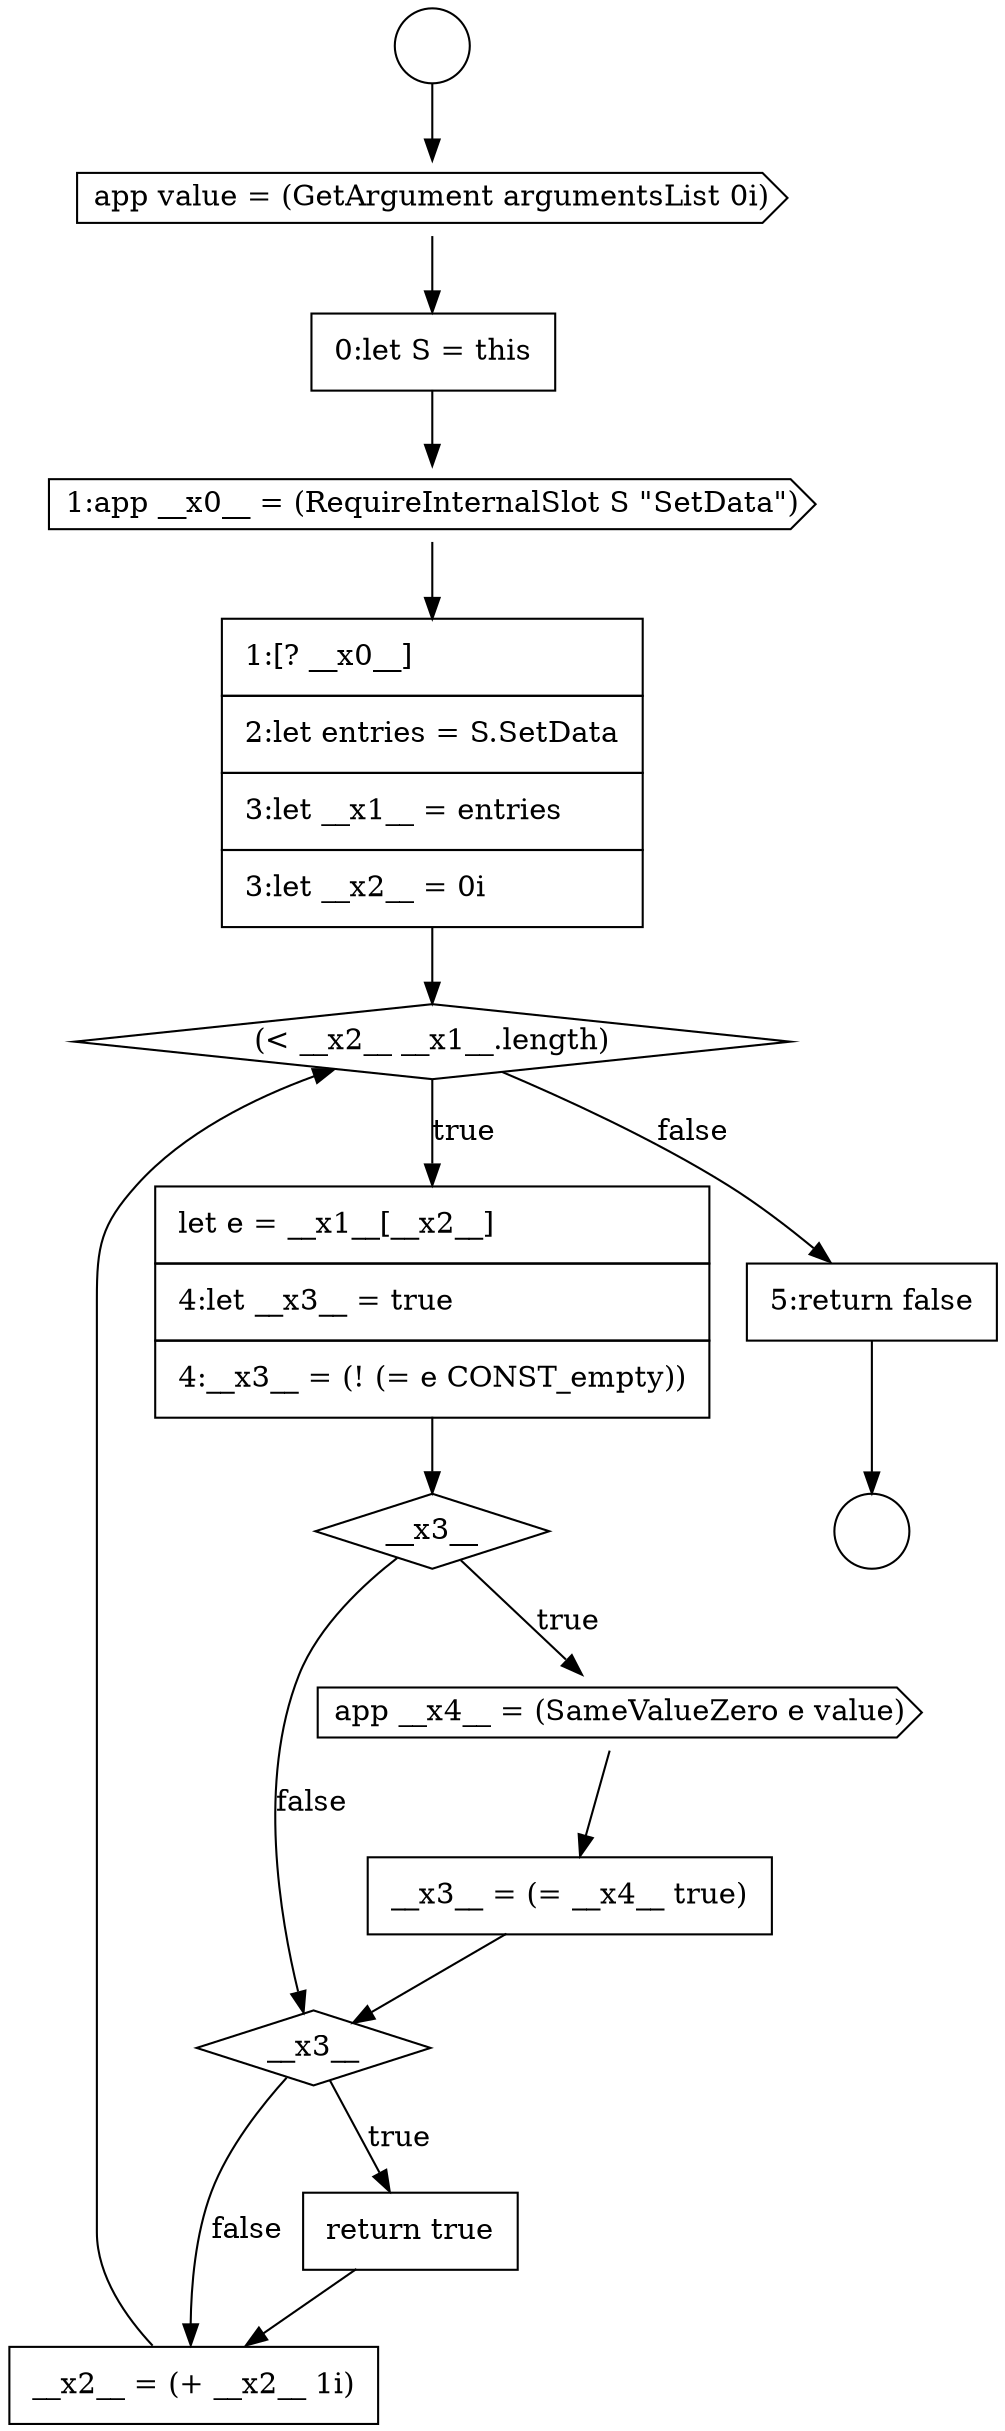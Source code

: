 digraph {
  node17053 [shape=none, margin=0, label=<<font color="black">
    <table border="0" cellborder="1" cellspacing="0" cellpadding="10">
      <tr><td align="left">0:let S = this</td></tr>
    </table>
  </font>> color="black" fillcolor="white" style=filled]
  node17058 [shape=diamond, label=<<font color="black">__x3__</font>> color="black" fillcolor="white" style=filled]
  node17061 [shape=diamond, label=<<font color="black">__x3__</font>> color="black" fillcolor="white" style=filled]
  node17050 [shape=circle label=" " color="black" fillcolor="white" style=filled]
  node17051 [shape=circle label=" " color="black" fillcolor="white" style=filled]
  node17057 [shape=none, margin=0, label=<<font color="black">
    <table border="0" cellborder="1" cellspacing="0" cellpadding="10">
      <tr><td align="left">let e = __x1__[__x2__]</td></tr>
      <tr><td align="left">4:let __x3__ = true</td></tr>
      <tr><td align="left">4:__x3__ = (! (= e CONST_empty))</td></tr>
    </table>
  </font>> color="black" fillcolor="white" style=filled]
  node17063 [shape=none, margin=0, label=<<font color="black">
    <table border="0" cellborder="1" cellspacing="0" cellpadding="10">
      <tr><td align="left">__x2__ = (+ __x2__ 1i)</td></tr>
    </table>
  </font>> color="black" fillcolor="white" style=filled]
  node17054 [shape=cds, label=<<font color="black">1:app __x0__ = (RequireInternalSlot S &quot;SetData&quot;)</font>> color="black" fillcolor="white" style=filled]
  node17064 [shape=none, margin=0, label=<<font color="black">
    <table border="0" cellborder="1" cellspacing="0" cellpadding="10">
      <tr><td align="left">5:return false</td></tr>
    </table>
  </font>> color="black" fillcolor="white" style=filled]
  node17060 [shape=none, margin=0, label=<<font color="black">
    <table border="0" cellborder="1" cellspacing="0" cellpadding="10">
      <tr><td align="left">__x3__ = (= __x4__ true)</td></tr>
    </table>
  </font>> color="black" fillcolor="white" style=filled]
  node17055 [shape=none, margin=0, label=<<font color="black">
    <table border="0" cellborder="1" cellspacing="0" cellpadding="10">
      <tr><td align="left">1:[? __x0__]</td></tr>
      <tr><td align="left">2:let entries = S.SetData</td></tr>
      <tr><td align="left">3:let __x1__ = entries</td></tr>
      <tr><td align="left">3:let __x2__ = 0i</td></tr>
    </table>
  </font>> color="black" fillcolor="white" style=filled]
  node17052 [shape=cds, label=<<font color="black">app value = (GetArgument argumentsList 0i)</font>> color="black" fillcolor="white" style=filled]
  node17059 [shape=cds, label=<<font color="black">app __x4__ = (SameValueZero e value)</font>> color="black" fillcolor="white" style=filled]
  node17056 [shape=diamond, label=<<font color="black">(&lt; __x2__ __x1__.length)</font>> color="black" fillcolor="white" style=filled]
  node17062 [shape=none, margin=0, label=<<font color="black">
    <table border="0" cellborder="1" cellspacing="0" cellpadding="10">
      <tr><td align="left">return true</td></tr>
    </table>
  </font>> color="black" fillcolor="white" style=filled]
  node17062 -> node17063 [ color="black"]
  node17059 -> node17060 [ color="black"]
  node17058 -> node17059 [label=<<font color="black">true</font>> color="black"]
  node17058 -> node17061 [label=<<font color="black">false</font>> color="black"]
  node17056 -> node17057 [label=<<font color="black">true</font>> color="black"]
  node17056 -> node17064 [label=<<font color="black">false</font>> color="black"]
  node17063 -> node17056 [ color="black"]
  node17052 -> node17053 [ color="black"]
  node17050 -> node17052 [ color="black"]
  node17061 -> node17062 [label=<<font color="black">true</font>> color="black"]
  node17061 -> node17063 [label=<<font color="black">false</font>> color="black"]
  node17055 -> node17056 [ color="black"]
  node17057 -> node17058 [ color="black"]
  node17060 -> node17061 [ color="black"]
  node17053 -> node17054 [ color="black"]
  node17054 -> node17055 [ color="black"]
  node17064 -> node17051 [ color="black"]
}
